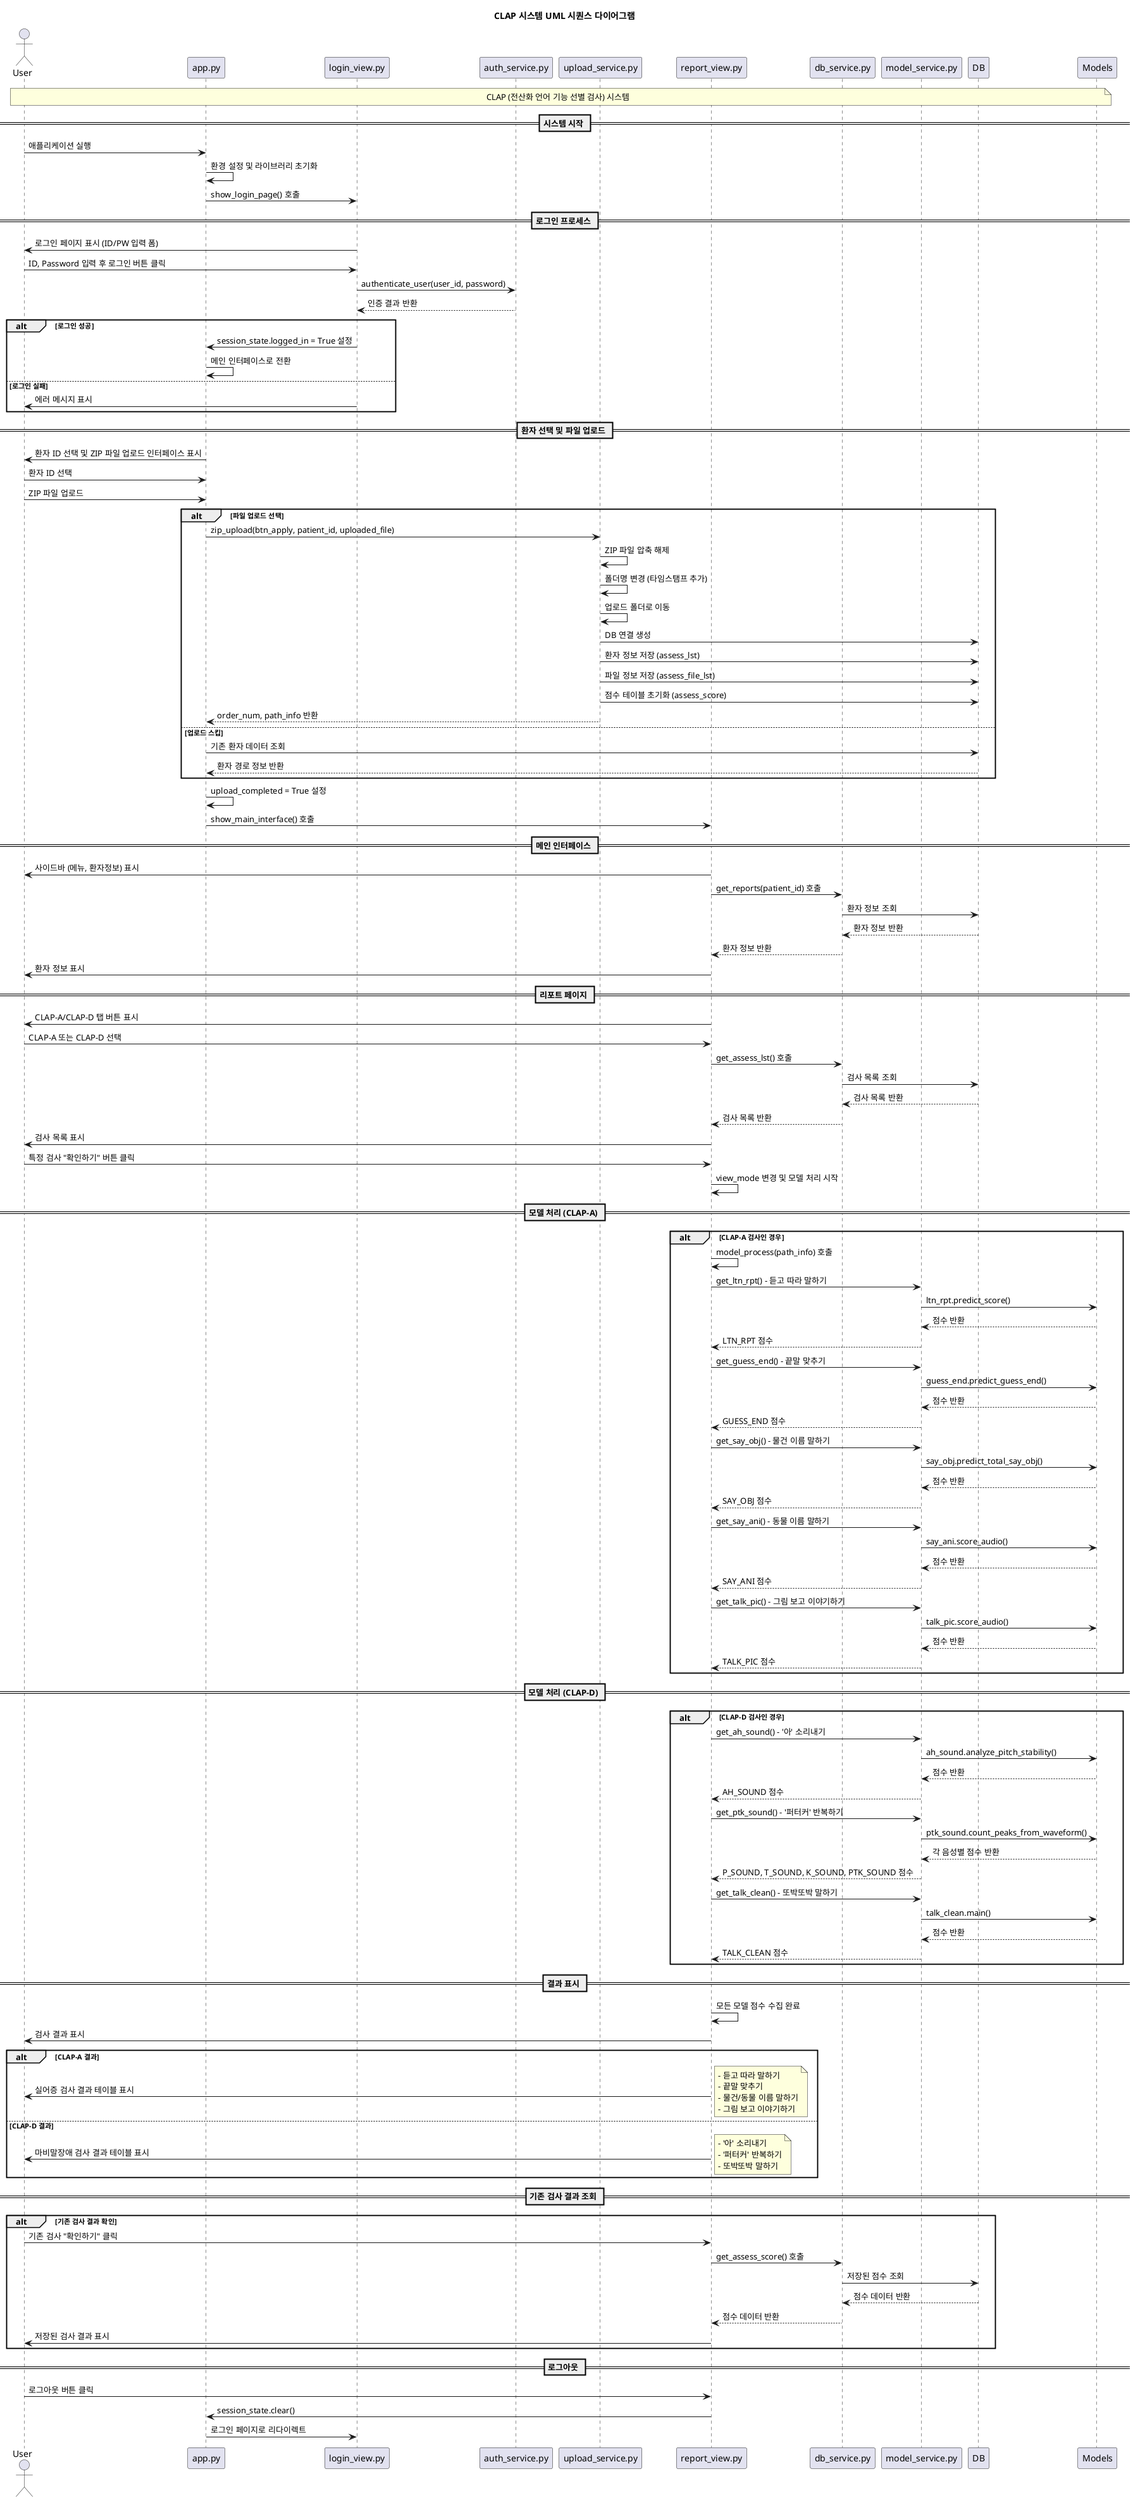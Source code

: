 @startuml ui_diagram
title CLAP 시스템 UML 시퀀스 다이어그램

actor User as u
participant "app.py" as app
participant "login_view.py" as login
participant "auth_service.py" as auth
participant "upload_service.py" as upload
participant "report_view.py" as report
participant "db_service.py" as db
participant "model_service.py" as model
participant "DB" as database
participant "Models" as aimodels

note over u, aimodels : CLAP (전산화 언어 기능 선별 검사) 시스템

== 시스템 시작 ==
u -> app : 애플리케이션 실행
app -> app : 환경 설정 및 라이브러리 초기화
app -> login : show_login_page() 호출

== 로그인 프로세스 ==
login -> u : 로그인 페이지 표시 (ID/PW 입력 폼)
u -> login : ID, Password 입력 후 로그인 버튼 클릭
login -> auth : authenticate_user(user_id, password)
auth --> login : 인증 결과 반환
alt 로그인 성공
    login -> app : session_state.logged_in = True 설정
    app -> app : 메인 인터페이스로 전환
else 로그인 실패
    login -> u : 에러 메시지 표시
end

== 환자 선택 및 파일 업로드 ==
app -> u : 환자 ID 선택 및 ZIP 파일 업로드 인터페이스 표시
u -> app : 환자 ID 선택
u -> app : ZIP 파일 업로드

alt 파일 업로드 선택
    app -> upload : zip_upload(btn_apply, patient_id, uploaded_file)
    upload -> upload : ZIP 파일 압축 해제
    upload -> upload : 폴더명 변경 (타임스탬프 추가)
    upload -> upload : 업로드 폴더로 이동
    upload -> database : DB 연결 생성
    upload -> database : 환자 정보 저장 (assess_lst)
    upload -> database : 파일 정보 저장 (assess_file_lst)
    upload -> database : 점수 테이블 초기화 (assess_score)
    upload --> app : order_num, path_info 반환
else 업로드 스킵
    app -> database : 기존 환자 데이터 조회
    database --> app : 환자 경로 정보 반환
end

app -> app : upload_completed = True 설정
app -> report : show_main_interface() 호출

== 메인 인터페이스 ==
report -> u : 사이드바 (메뉴, 환자정보) 표시
report -> db : get_reports(patient_id) 호출
db -> database : 환자 정보 조회
database --> db : 환자 정보 반환
db --> report : 환자 정보 반환
report -> u : 환자 정보 표시

== 리포트 페이지 ==
report -> u : CLAP-A/CLAP-D 탭 버튼 표시
u -> report : CLAP-A 또는 CLAP-D 선택
report -> db : get_assess_lst() 호출
db -> database : 검사 목록 조회
database --> db : 검사 목록 반환
db --> report : 검사 목록 반환
report -> u : 검사 목록 표시

u -> report : 특정 검사 "확인하기" 버튼 클릭
report -> report : view_mode 변경 및 모델 처리 시작

== 모델 처리 (CLAP-A) ==
alt CLAP-A 검사인 경우
    report -> report : model_process(path_info) 호출
    report -> model : get_ltn_rpt() - 듣고 따라 말하기
    model -> aimodels : ltn_rpt.predict_score()
    aimodels --> model : 점수 반환
    model --> report : LTN_RPT 점수
    
    report -> model : get_guess_end() - 끝말 맞추기
    model -> aimodels : guess_end.predict_guess_end()
    aimodels --> model : 점수 반환
    model --> report : GUESS_END 점수
    
    report -> model : get_say_obj() - 물건 이름 말하기
    model -> aimodels : say_obj.predict_total_say_obj()
    aimodels --> model : 점수 반환
    model --> report : SAY_OBJ 점수
    
    report -> model : get_say_ani() - 동물 이름 말하기
    model -> aimodels : say_ani.score_audio()
    aimodels --> model : 점수 반환
    model --> report : SAY_ANI 점수
    
    report -> model : get_talk_pic() - 그림 보고 이야기하기
    model -> aimodels : talk_pic.score_audio()
    aimodels --> model : 점수 반환
    model --> report : TALK_PIC 점수
end

== 모델 처리 (CLAP-D) ==
alt CLAP-D 검사인 경우
    report -> model : get_ah_sound() - '아' 소리내기
    model -> aimodels : ah_sound.analyze_pitch_stability()
    aimodels --> model : 점수 반환
    model --> report : AH_SOUND 점수
    
    report -> model : get_ptk_sound() - '퍼터커' 반복하기
    model -> aimodels : ptk_sound.count_peaks_from_waveform()
    aimodels --> model : 각 음성별 점수 반환
    model --> report : P_SOUND, T_SOUND, K_SOUND, PTK_SOUND 점수
    
    report -> model : get_talk_clean() - 또박또박 말하기
    model -> aimodels : talk_clean.main()
    aimodels --> model : 점수 반환
    model --> report : TALK_CLEAN 점수
end

== 결과 표시 ==
report -> report : 모든 모델 점수 수집 완료
report -> u : 검사 결과 표시

alt CLAP-A 결과
    report -> u : 실어증 검사 결과 테이블 표시
    note right : - 듣고 따라 말하기\n- 끝말 맞추기\n- 물건/동물 이름 말하기\n- 그림 보고 이야기하기
else CLAP-D 결과
    report -> u : 마비말장애 검사 결과 테이블 표시
    note right : - '아' 소리내기\n- '퍼터커' 반복하기\n- 또박또박 말하기
end

== 기존 검사 결과 조회 ==
alt 기존 검사 결과 확인
    u -> report : 기존 검사 "확인하기" 클릭
    report -> db : get_assess_score() 호출
    db -> database : 저장된 점수 조회
    database --> db : 점수 데이터 반환
    db --> report : 점수 데이터 반환
    report -> u : 저장된 검사 결과 표시
end

== 로그아웃 ==
u -> report : 로그아웃 버튼 클릭
report -> app : session_state.clear()
app -> login : 로그인 페이지로 리다이렉트

@enduml